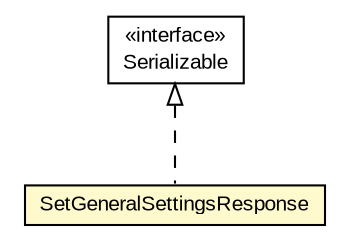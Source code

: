 #!/usr/local/bin/dot
#
# Class diagram 
# Generated by UMLGraph version R5_6-24-gf6e263 (http://www.umlgraph.org/)
#

digraph G {
	edge [fontname="arial",fontsize=10,labelfontname="arial",labelfontsize=10];
	node [fontname="arial",fontsize=10,shape=plaintext];
	nodesep=0.25;
	ranksep=0.5;
	// org.miloss.fgsms.services.interfaces.policyconfiguration.SetGeneralSettingsResponse
	c1093015 [label=<<table title="org.miloss.fgsms.services.interfaces.policyconfiguration.SetGeneralSettingsResponse" border="0" cellborder="1" cellspacing="0" cellpadding="2" port="p" bgcolor="lemonChiffon" href="./SetGeneralSettingsResponse.html">
		<tr><td><table border="0" cellspacing="0" cellpadding="1">
<tr><td align="center" balign="center"> SetGeneralSettingsResponse </td></tr>
		</table></td></tr>
		</table>>, URL="./SetGeneralSettingsResponse.html", fontname="arial", fontcolor="black", fontsize=10.0];
	//org.miloss.fgsms.services.interfaces.policyconfiguration.SetGeneralSettingsResponse implements java.io.Serializable
	c1093722:p -> c1093015:p [dir=back,arrowtail=empty,style=dashed];
	// java.io.Serializable
	c1093722 [label=<<table title="java.io.Serializable" border="0" cellborder="1" cellspacing="0" cellpadding="2" port="p" href="http://java.sun.com/j2se/1.4.2/docs/api/java/io/Serializable.html">
		<tr><td><table border="0" cellspacing="0" cellpadding="1">
<tr><td align="center" balign="center"> &#171;interface&#187; </td></tr>
<tr><td align="center" balign="center"> Serializable </td></tr>
		</table></td></tr>
		</table>>, URL="http://java.sun.com/j2se/1.4.2/docs/api/java/io/Serializable.html", fontname="arial", fontcolor="black", fontsize=10.0];
}


